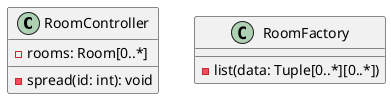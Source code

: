 @startuml


class RoomController {
    - rooms: Room[0..*]
    - spread(id: int): void
}

class RoomFactory {
    - list(data: Tuple[0..*][0..*])
}


@enduml
